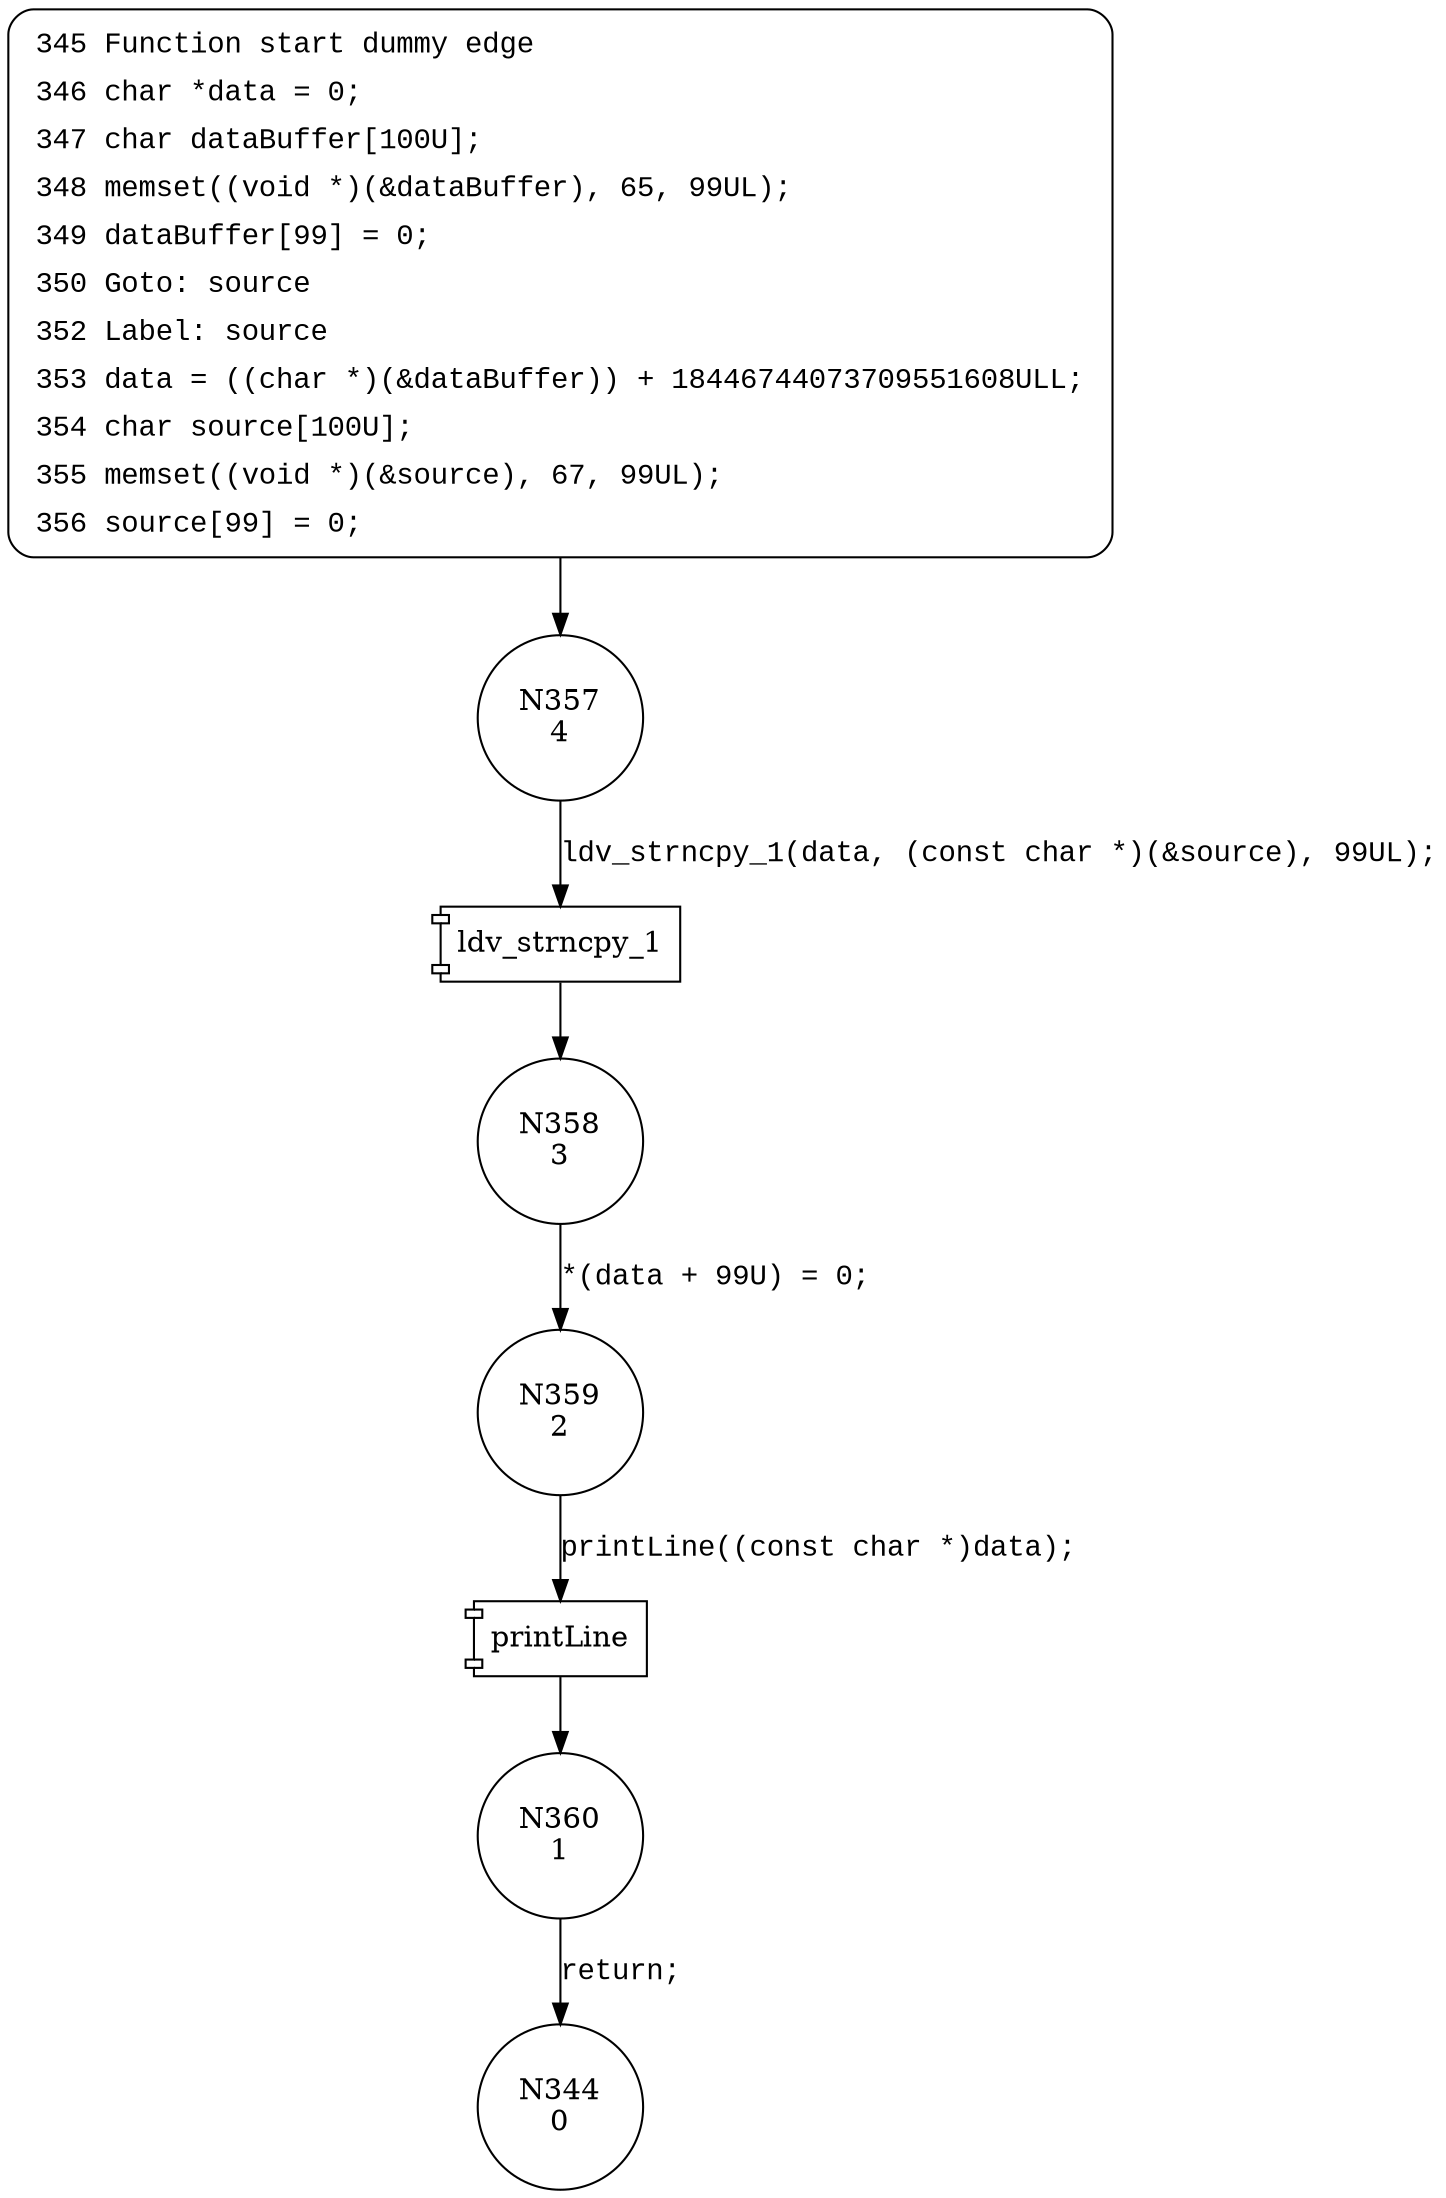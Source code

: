 digraph CWE124_Buffer_Underwrite__char_declare_ncpy_18_bad {
357 [shape="circle" label="N357\n4"]
358 [shape="circle" label="N358\n3"]
359 [shape="circle" label="N359\n2"]
360 [shape="circle" label="N360\n1"]
344 [shape="circle" label="N344\n0"]
345 [style="filled,bold" penwidth="1" fillcolor="white" fontname="Courier New" shape="Mrecord" label=<<table border="0" cellborder="0" cellpadding="3" bgcolor="white"><tr><td align="right">345</td><td align="left">Function start dummy edge</td></tr><tr><td align="right">346</td><td align="left">char *data = 0;</td></tr><tr><td align="right">347</td><td align="left">char dataBuffer[100U];</td></tr><tr><td align="right">348</td><td align="left">memset((void *)(&amp;dataBuffer), 65, 99UL);</td></tr><tr><td align="right">349</td><td align="left">dataBuffer[99] = 0;</td></tr><tr><td align="right">350</td><td align="left">Goto: source</td></tr><tr><td align="right">352</td><td align="left">Label: source</td></tr><tr><td align="right">353</td><td align="left">data = ((char *)(&amp;dataBuffer)) + 18446744073709551608ULL;</td></tr><tr><td align="right">354</td><td align="left">char source[100U];</td></tr><tr><td align="right">355</td><td align="left">memset((void *)(&amp;source), 67, 99UL);</td></tr><tr><td align="right">356</td><td align="left">source[99] = 0;</td></tr></table>>]
345 -> 357[label=""]
100008 [shape="component" label="ldv_strncpy_1"]
357 -> 100008 [label="ldv_strncpy_1(data, (const char *)(&source), 99UL);" fontname="Courier New"]
100008 -> 358 [label="" fontname="Courier New"]
100009 [shape="component" label="printLine"]
359 -> 100009 [label="printLine((const char *)data);" fontname="Courier New"]
100009 -> 360 [label="" fontname="Courier New"]
358 -> 359 [label="*(data + 99U) = 0;" fontname="Courier New"]
360 -> 344 [label="return;" fontname="Courier New"]
}